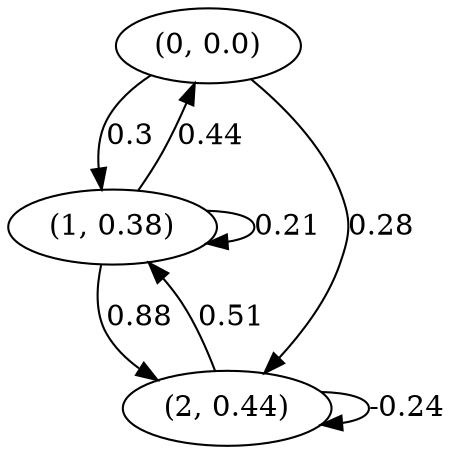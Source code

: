 digraph {
    0 [ label = "(0, 0.0)" ]
    1 [ label = "(1, 0.38)" ]
    2 [ label = "(2, 0.44)" ]
    1 -> 1 [ label = "0.21" ]
    2 -> 2 [ label = "-0.24" ]
    1 -> 0 [ label = "0.44" ]
    0 -> 1 [ label = "0.3" ]
    2 -> 1 [ label = "0.51" ]
    0 -> 2 [ label = "0.28" ]
    1 -> 2 [ label = "0.88" ]
}


